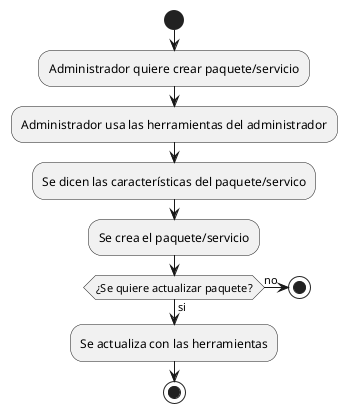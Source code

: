 @startuml
start
:Administrador quiere crear paquete/servicio;
:Administrador usa las herramientas del administrador;
:Se dicen las características del paquete/servico;
:Se crea el paquete/servicio;
If (¿Se quiere actualizar paquete?) then (si)
:Se actualiza con las herramientas;
stop
else (no)
stop
@enduml